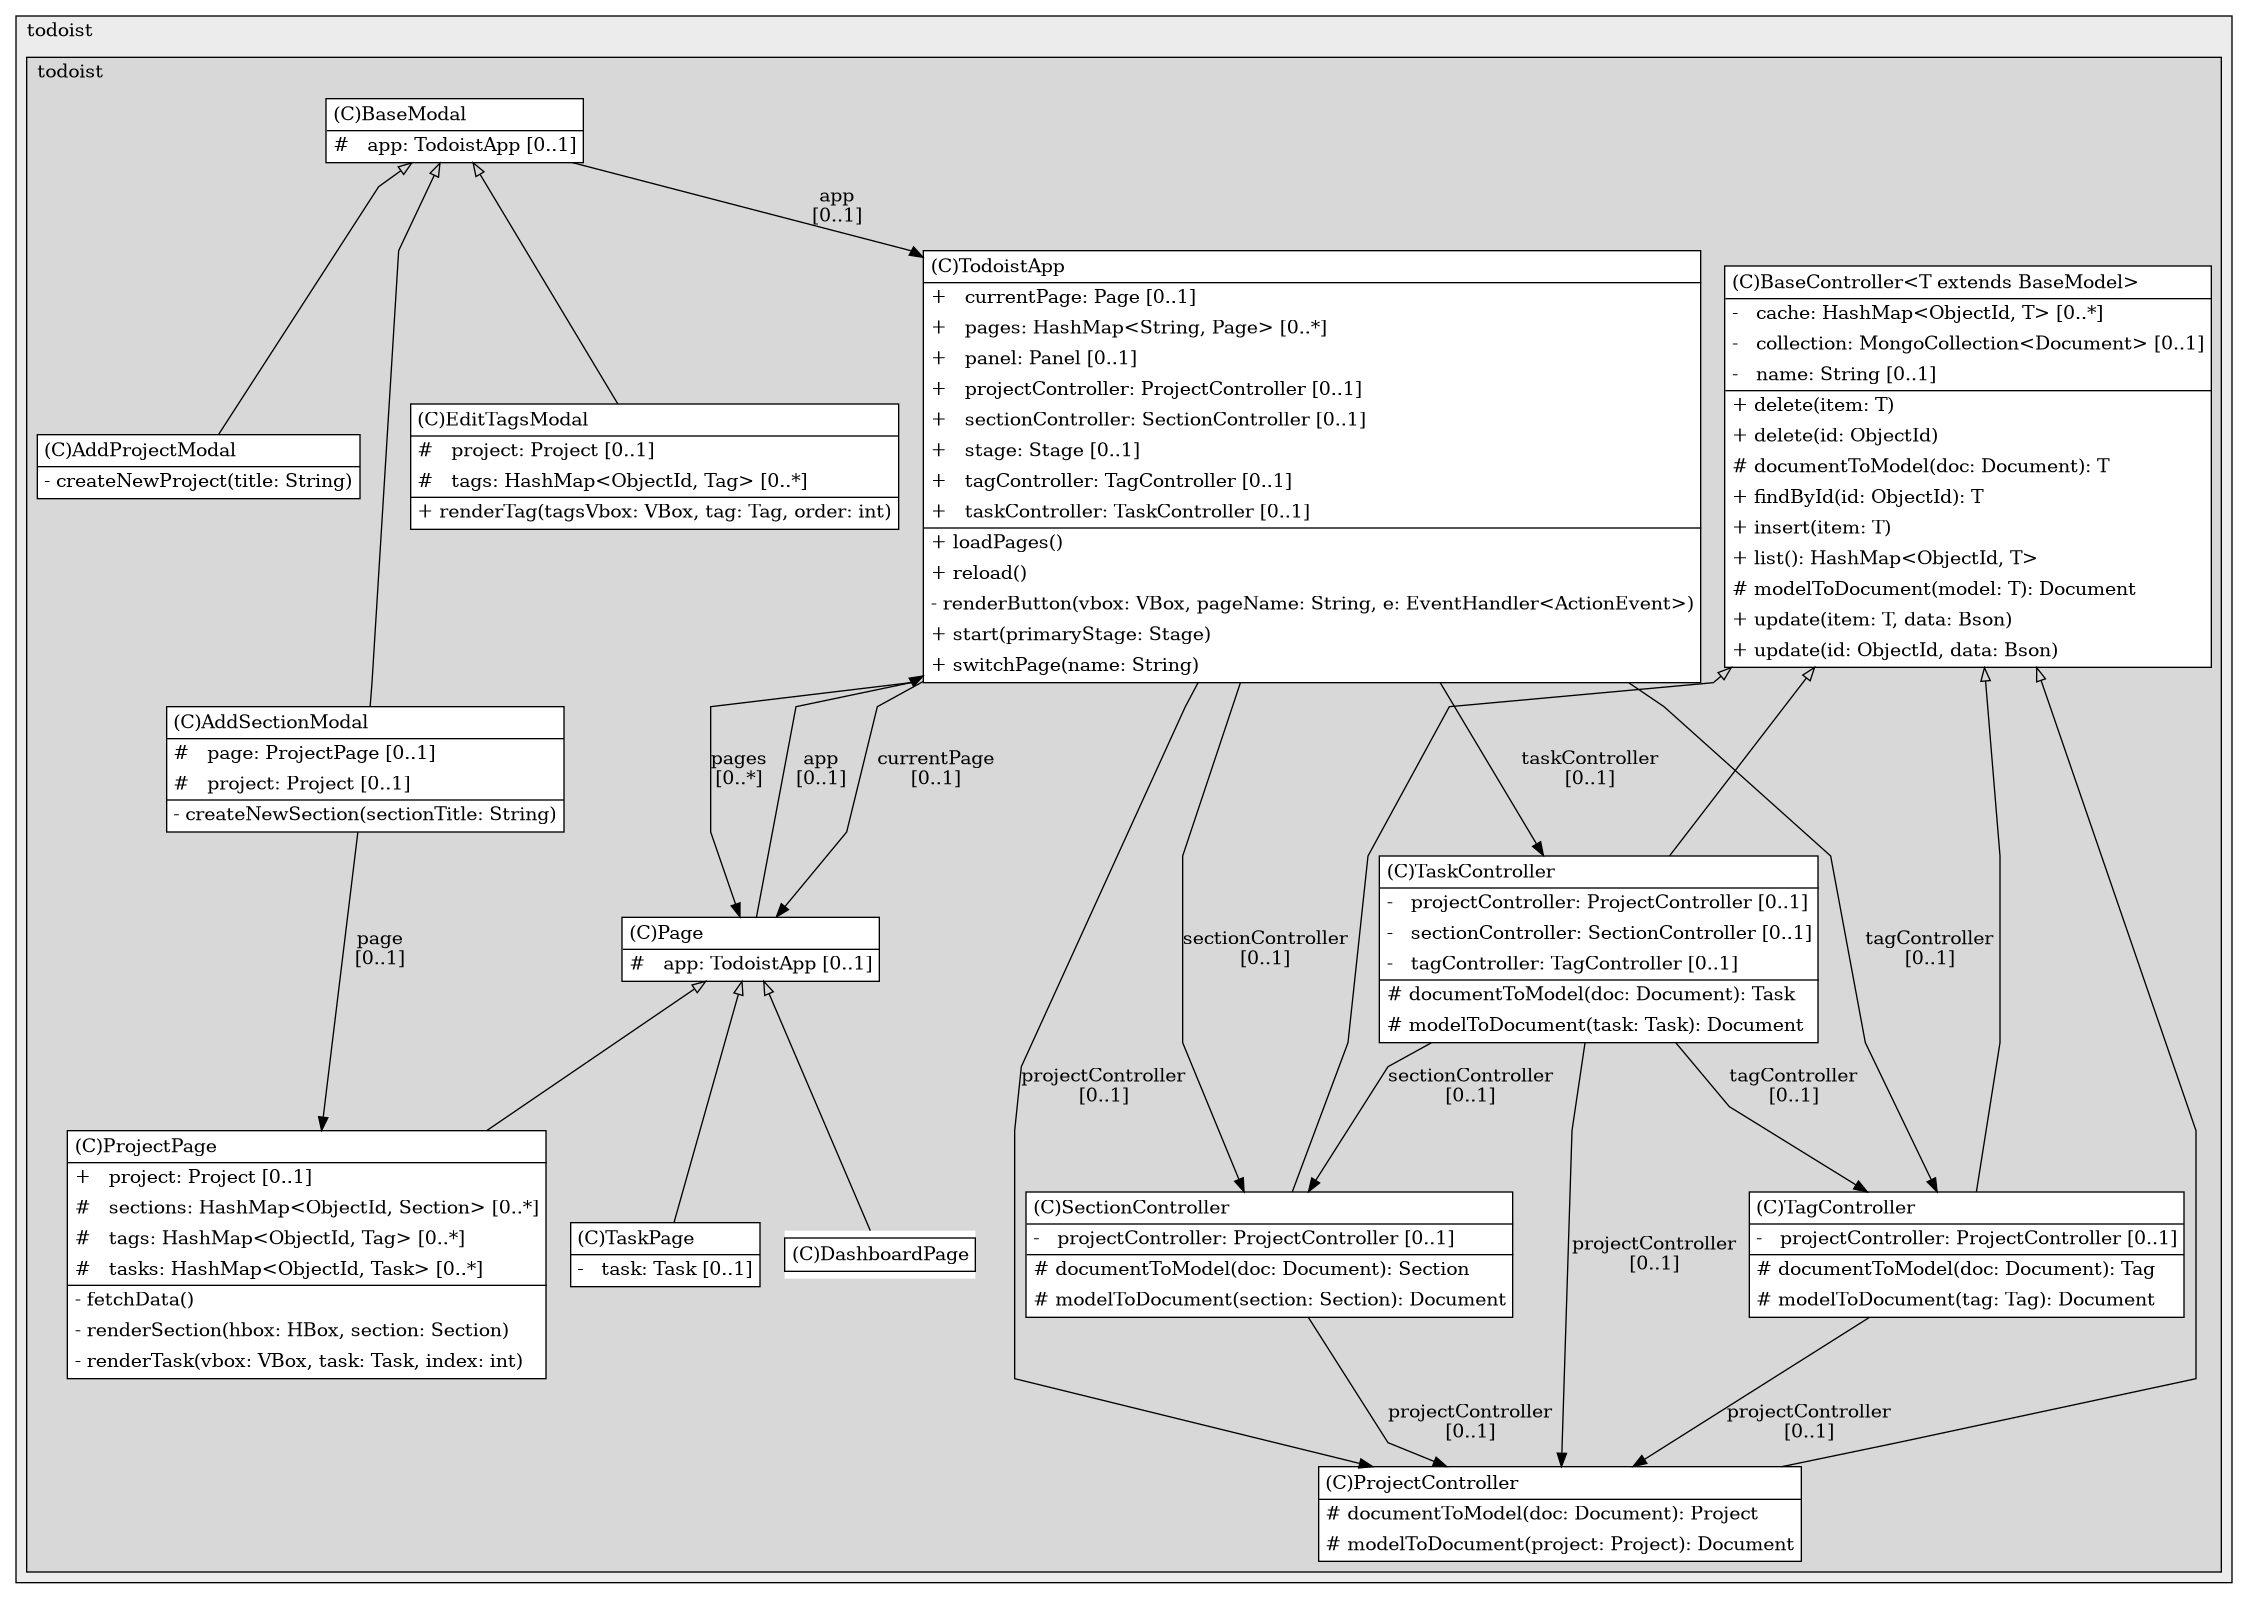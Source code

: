 @startuml

/' diagram meta data start
config=StructureConfiguration;
{
  "projectClassification": {
    "searchMode": "OpenProject", // OpenProject, AllProjects
    "includedProjects": "",
    "pathEndKeywords": "*.impl",
    "isClientPath": "",
    "isClientName": "",
    "isTestPath": "",
    "isTestName": "",
    "isMappingPath": "",
    "isMappingName": "",
    "isDataAccessPath": "",
    "isDataAccessName": "",
    "isDataStructurePath": "",
    "isDataStructureName": "",
    "isInterfaceStructuresPath": "",
    "isInterfaceStructuresName": "",
    "isEntryPointPath": "",
    "isEntryPointName": "",
    "treatFinalFieldsAsMandatory": false
  },
  "graphRestriction": {
    "classPackageExcludeFilter": "",
    "classPackageIncludeFilter": "",
    "classNameExcludeFilter": "",
    "classNameIncludeFilter": "",
    "methodNameExcludeFilter": "",
    "methodNameIncludeFilter": "",
    "removeByInheritance": "", // inheritance/annotation based filtering is done in a second step
    "removeByAnnotation": "",
    "removeByClassPackage": "", // cleanup the graph after inheritance/annotation based filtering is done
    "removeByClassName": "",
    "cutMappings": false,
    "cutEnum": true,
    "cutTests": true,
    "cutClient": true,
    "cutDataAccess": false,
    "cutInterfaceStructures": false,
    "cutDataStructures": false,
    "cutGetterAndSetter": true,
    "cutConstructors": true
  },
  "graphTraversal": {
    "forwardDepth": 6,
    "backwardDepth": 6,
    "classPackageExcludeFilter": "",
    "classPackageIncludeFilter": "",
    "classNameExcludeFilter": "",
    "classNameIncludeFilter": "",
    "methodNameExcludeFilter": "",
    "methodNameIncludeFilter": "",
    "hideMappings": false,
    "hideDataStructures": false,
    "hidePrivateMethods": true,
    "hideInterfaceCalls": true, // indirection: implementation -> interface (is hidden) -> implementation
    "onlyShowApplicationEntryPoints": false, // root node is included
    "useMethodCallsForStructureDiagram": "ForwardOnly" // ForwardOnly, BothDirections, No
  },
  "details": {
    "aggregation": "GroupByClass", // ByClass, GroupByClass, None
    "showClassGenericTypes": true,
    "showMethods": true,
    "showMethodParameterNames": true,
    "showMethodParameterTypes": true,
    "showMethodReturnType": true,
    "showPackageLevels": 2,
    "showDetailedClassStructure": true
  },
  "rootClass": "com.todoist.todoist.controllers.ProjectController",
  "extensionCallbackMethod": "" // qualified.class.name#methodName - signature: public static String method(String)
}
diagram meta data end '/



digraph g {
    rankdir="TB"
    splines=polyline
    

'nodes 
subgraph cluster_1150156156 { 
   	label=todoist
	labeljust=l
	fillcolor="#ececec"
	style=filled
   
   subgraph cluster_1954459366 { 
   	label=todoist
	labeljust=l
	fillcolor="#d8d8d8"
	style=filled
   
   AddProjectModal1755973063[
	label=<<TABLE BORDER="1" CELLBORDER="0" CELLPADDING="4" CELLSPACING="0">
<TR><TD ALIGN="LEFT" >(C)AddProjectModal</TD></TR>
<HR/>
<TR><TD ALIGN="LEFT" >- createNewProject(title: String)</TD></TR>
</TABLE>>
	style=filled
	margin=0
	shape=plaintext
	fillcolor="#FFFFFF"
];

AddSectionModal1755973063[
	label=<<TABLE BORDER="1" CELLBORDER="0" CELLPADDING="4" CELLSPACING="0">
<TR><TD ALIGN="LEFT" >(C)AddSectionModal</TD></TR>
<HR/>
<TR><TD ALIGN="LEFT" >#   page: ProjectPage [0..1]</TD></TR>
<TR><TD ALIGN="LEFT" >#   project: Project [0..1]</TD></TR>
<HR/>
<TR><TD ALIGN="LEFT" >- createNewSection(sectionTitle: String)</TD></TR>
</TABLE>>
	style=filled
	margin=0
	shape=plaintext
	fillcolor="#FFFFFF"
];

BaseController1252453567[
	label=<<TABLE BORDER="1" CELLBORDER="0" CELLPADDING="4" CELLSPACING="0">
<TR><TD ALIGN="LEFT" >(C)BaseController&lt;T extends BaseModel&gt;</TD></TR>
<HR/>
<TR><TD ALIGN="LEFT" >-   cache: HashMap&lt;ObjectId, T&gt; [0..*]</TD></TR>
<TR><TD ALIGN="LEFT" >-   collection: MongoCollection&lt;Document&gt; [0..1]</TD></TR>
<TR><TD ALIGN="LEFT" >-   name: String [0..1]</TD></TR>
<HR/>
<TR><TD ALIGN="LEFT" >+ delete(item: T)</TD></TR>
<TR><TD ALIGN="LEFT" >+ delete(id: ObjectId)</TD></TR>
<TR><TD ALIGN="LEFT" ># documentToModel(doc: Document): T</TD></TR>
<TR><TD ALIGN="LEFT" >+ findById(id: ObjectId): T</TD></TR>
<TR><TD ALIGN="LEFT" >+ insert(item: T)</TD></TR>
<TR><TD ALIGN="LEFT" >+ list(): HashMap&lt;ObjectId, T&gt;</TD></TR>
<TR><TD ALIGN="LEFT" ># modelToDocument(model: T): Document</TD></TR>
<TR><TD ALIGN="LEFT" >+ update(item: T, data: Bson)</TD></TR>
<TR><TD ALIGN="LEFT" >+ update(id: ObjectId, data: Bson)</TD></TR>
</TABLE>>
	style=filled
	margin=0
	shape=plaintext
	fillcolor="#FFFFFF"
];

BaseModal1252453567[
	label=<<TABLE BORDER="1" CELLBORDER="0" CELLPADDING="4" CELLSPACING="0">
<TR><TD ALIGN="LEFT" >(C)BaseModal</TD></TR>
<HR/>
<TR><TD ALIGN="LEFT" >#   app: TodoistApp [0..1]</TD></TR>
</TABLE>>
	style=filled
	margin=0
	shape=plaintext
	fillcolor="#FFFFFF"
];

DashboardPage633735869[
	label=<<TABLE BORDER="1" CELLBORDER="0" CELLPADDING="4" CELLSPACING="0">
<TR><TD ALIGN="LEFT" >(C)DashboardPage</TD></TR>
</TABLE>>
	style=filled
	margin=0
	shape=plaintext
	fillcolor="#FFFFFF"
];

EditTagsModal1755973063[
	label=<<TABLE BORDER="1" CELLBORDER="0" CELLPADDING="4" CELLSPACING="0">
<TR><TD ALIGN="LEFT" >(C)EditTagsModal</TD></TR>
<HR/>
<TR><TD ALIGN="LEFT" >#   project: Project [0..1]</TD></TR>
<TR><TD ALIGN="LEFT" >#   tags: HashMap&lt;ObjectId, Tag&gt; [0..*]</TD></TR>
<HR/>
<TR><TD ALIGN="LEFT" >+ renderTag(tagsVbox: VBox, tag: Tag, order: int)</TD></TR>
</TABLE>>
	style=filled
	margin=0
	shape=plaintext
	fillcolor="#FFFFFF"
];

Page1252453567[
	label=<<TABLE BORDER="1" CELLBORDER="0" CELLPADDING="4" CELLSPACING="0">
<TR><TD ALIGN="LEFT" >(C)Page</TD></TR>
<HR/>
<TR><TD ALIGN="LEFT" >#   app: TodoistApp [0..1]</TD></TR>
</TABLE>>
	style=filled
	margin=0
	shape=plaintext
	fillcolor="#FFFFFF"
];

ProjectController965720726[
	label=<<TABLE BORDER="1" CELLBORDER="0" CELLPADDING="4" CELLSPACING="0">
<TR><TD ALIGN="LEFT" >(C)ProjectController</TD></TR>
<HR/>
<TR><TD ALIGN="LEFT" ># documentToModel(doc: Document): Project</TD></TR>
<TR><TD ALIGN="LEFT" ># modelToDocument(project: Project): Document</TD></TR>
</TABLE>>
	style=filled
	margin=0
	shape=plaintext
	fillcolor="#FFFFFF"
];

ProjectPage633735869[
	label=<<TABLE BORDER="1" CELLBORDER="0" CELLPADDING="4" CELLSPACING="0">
<TR><TD ALIGN="LEFT" >(C)ProjectPage</TD></TR>
<HR/>
<TR><TD ALIGN="LEFT" >+   project: Project [0..1]</TD></TR>
<TR><TD ALIGN="LEFT" >#   sections: HashMap&lt;ObjectId, Section&gt; [0..*]</TD></TR>
<TR><TD ALIGN="LEFT" >#   tags: HashMap&lt;ObjectId, Tag&gt; [0..*]</TD></TR>
<TR><TD ALIGN="LEFT" >#   tasks: HashMap&lt;ObjectId, Task&gt; [0..*]</TD></TR>
<HR/>
<TR><TD ALIGN="LEFT" >- fetchData()</TD></TR>
<TR><TD ALIGN="LEFT" >- renderSection(hbox: HBox, section: Section)</TD></TR>
<TR><TD ALIGN="LEFT" >- renderTask(vbox: VBox, task: Task, index: int)</TD></TR>
</TABLE>>
	style=filled
	margin=0
	shape=plaintext
	fillcolor="#FFFFFF"
];

SectionController965720726[
	label=<<TABLE BORDER="1" CELLBORDER="0" CELLPADDING="4" CELLSPACING="0">
<TR><TD ALIGN="LEFT" >(C)SectionController</TD></TR>
<HR/>
<TR><TD ALIGN="LEFT" >-   projectController: ProjectController [0..1]</TD></TR>
<HR/>
<TR><TD ALIGN="LEFT" ># documentToModel(doc: Document): Section</TD></TR>
<TR><TD ALIGN="LEFT" ># modelToDocument(section: Section): Document</TD></TR>
</TABLE>>
	style=filled
	margin=0
	shape=plaintext
	fillcolor="#FFFFFF"
];

TagController965720726[
	label=<<TABLE BORDER="1" CELLBORDER="0" CELLPADDING="4" CELLSPACING="0">
<TR><TD ALIGN="LEFT" >(C)TagController</TD></TR>
<HR/>
<TR><TD ALIGN="LEFT" >-   projectController: ProjectController [0..1]</TD></TR>
<HR/>
<TR><TD ALIGN="LEFT" ># documentToModel(doc: Document): Tag</TD></TR>
<TR><TD ALIGN="LEFT" ># modelToDocument(tag: Tag): Document</TD></TR>
</TABLE>>
	style=filled
	margin=0
	shape=plaintext
	fillcolor="#FFFFFF"
];

TaskController965720726[
	label=<<TABLE BORDER="1" CELLBORDER="0" CELLPADDING="4" CELLSPACING="0">
<TR><TD ALIGN="LEFT" >(C)TaskController</TD></TR>
<HR/>
<TR><TD ALIGN="LEFT" >-   projectController: ProjectController [0..1]</TD></TR>
<TR><TD ALIGN="LEFT" >-   sectionController: SectionController [0..1]</TD></TR>
<TR><TD ALIGN="LEFT" >-   tagController: TagController [0..1]</TD></TR>
<HR/>
<TR><TD ALIGN="LEFT" ># documentToModel(doc: Document): Task</TD></TR>
<TR><TD ALIGN="LEFT" ># modelToDocument(task: Task): Document</TD></TR>
</TABLE>>
	style=filled
	margin=0
	shape=plaintext
	fillcolor="#FFFFFF"
];

TaskPage633735869[
	label=<<TABLE BORDER="1" CELLBORDER="0" CELLPADDING="4" CELLSPACING="0">
<TR><TD ALIGN="LEFT" >(C)TaskPage</TD></TR>
<HR/>
<TR><TD ALIGN="LEFT" >-   task: Task [0..1]</TD></TR>
</TABLE>>
	style=filled
	margin=0
	shape=plaintext
	fillcolor="#FFFFFF"
];

TodoistApp1252453567[
	label=<<TABLE BORDER="1" CELLBORDER="0" CELLPADDING="4" CELLSPACING="0">
<TR><TD ALIGN="LEFT" >(C)TodoistApp</TD></TR>
<HR/>
<TR><TD ALIGN="LEFT" >+   currentPage: Page [0..1]</TD></TR>
<TR><TD ALIGN="LEFT" >+   pages: HashMap&lt;String, Page&gt; [0..*]</TD></TR>
<TR><TD ALIGN="LEFT" >+   panel: Panel [0..1]</TD></TR>
<TR><TD ALIGN="LEFT" >+   projectController: ProjectController [0..1]</TD></TR>
<TR><TD ALIGN="LEFT" >+   sectionController: SectionController [0..1]</TD></TR>
<TR><TD ALIGN="LEFT" >+   stage: Stage [0..1]</TD></TR>
<TR><TD ALIGN="LEFT" >+   tagController: TagController [0..1]</TD></TR>
<TR><TD ALIGN="LEFT" >+   taskController: TaskController [0..1]</TD></TR>
<HR/>
<TR><TD ALIGN="LEFT" >+ loadPages()</TD></TR>
<TR><TD ALIGN="LEFT" >+ reload()</TD></TR>
<TR><TD ALIGN="LEFT" >- renderButton(vbox: VBox, pageName: String, e: EventHandler&lt;ActionEvent&gt;)</TD></TR>
<TR><TD ALIGN="LEFT" >+ start(primaryStage: Stage)</TD></TR>
<TR><TD ALIGN="LEFT" >+ switchPage(name: String)</TD></TR>
</TABLE>>
	style=filled
	margin=0
	shape=plaintext
	fillcolor="#FFFFFF"
];
} 
} 

'edges    
AddSectionModal1755973063 -> ProjectPage633735869[label="page
[0..1]"];
BaseController1252453567 -> ProjectController965720726[arrowhead=none, arrowtail=empty, dir=both];
BaseController1252453567 -> SectionController965720726[arrowhead=none, arrowtail=empty, dir=both];
BaseController1252453567 -> TagController965720726[arrowhead=none, arrowtail=empty, dir=both];
BaseController1252453567 -> TaskController965720726[arrowhead=none, arrowtail=empty, dir=both];
BaseModal1252453567 -> AddProjectModal1755973063[arrowhead=none, arrowtail=empty, dir=both];
BaseModal1252453567 -> AddSectionModal1755973063[arrowhead=none, arrowtail=empty, dir=both];
BaseModal1252453567 -> EditTagsModal1755973063[arrowhead=none, arrowtail=empty, dir=both];
BaseModal1252453567 -> TodoistApp1252453567[label="app
[0..1]"];
Page1252453567 -> DashboardPage633735869[arrowhead=none, arrowtail=empty, dir=both];
Page1252453567 -> ProjectPage633735869[arrowhead=none, arrowtail=empty, dir=both];
Page1252453567 -> TaskPage633735869[arrowhead=none, arrowtail=empty, dir=both];
Page1252453567 -> TodoistApp1252453567[label="app
[0..1]"];
SectionController965720726 -> ProjectController965720726[label="projectController
[0..1]"];
TagController965720726 -> ProjectController965720726[label="projectController
[0..1]"];
TaskController965720726 -> ProjectController965720726[label="projectController
[0..1]"];
TaskController965720726 -> SectionController965720726[label="sectionController
[0..1]"];
TaskController965720726 -> TagController965720726[label="tagController
[0..1]"];
TodoistApp1252453567 -> Page1252453567[label="currentPage
[0..1]"];
TodoistApp1252453567 -> Page1252453567[label="pages
[0..*]"];
TodoistApp1252453567 -> ProjectController965720726[label="projectController
[0..1]"];
TodoistApp1252453567 -> SectionController965720726[label="sectionController
[0..1]"];
TodoistApp1252453567 -> TagController965720726[label="tagController
[0..1]"];
TodoistApp1252453567 -> TaskController965720726[label="taskController
[0..1]"];
    
}
@enduml